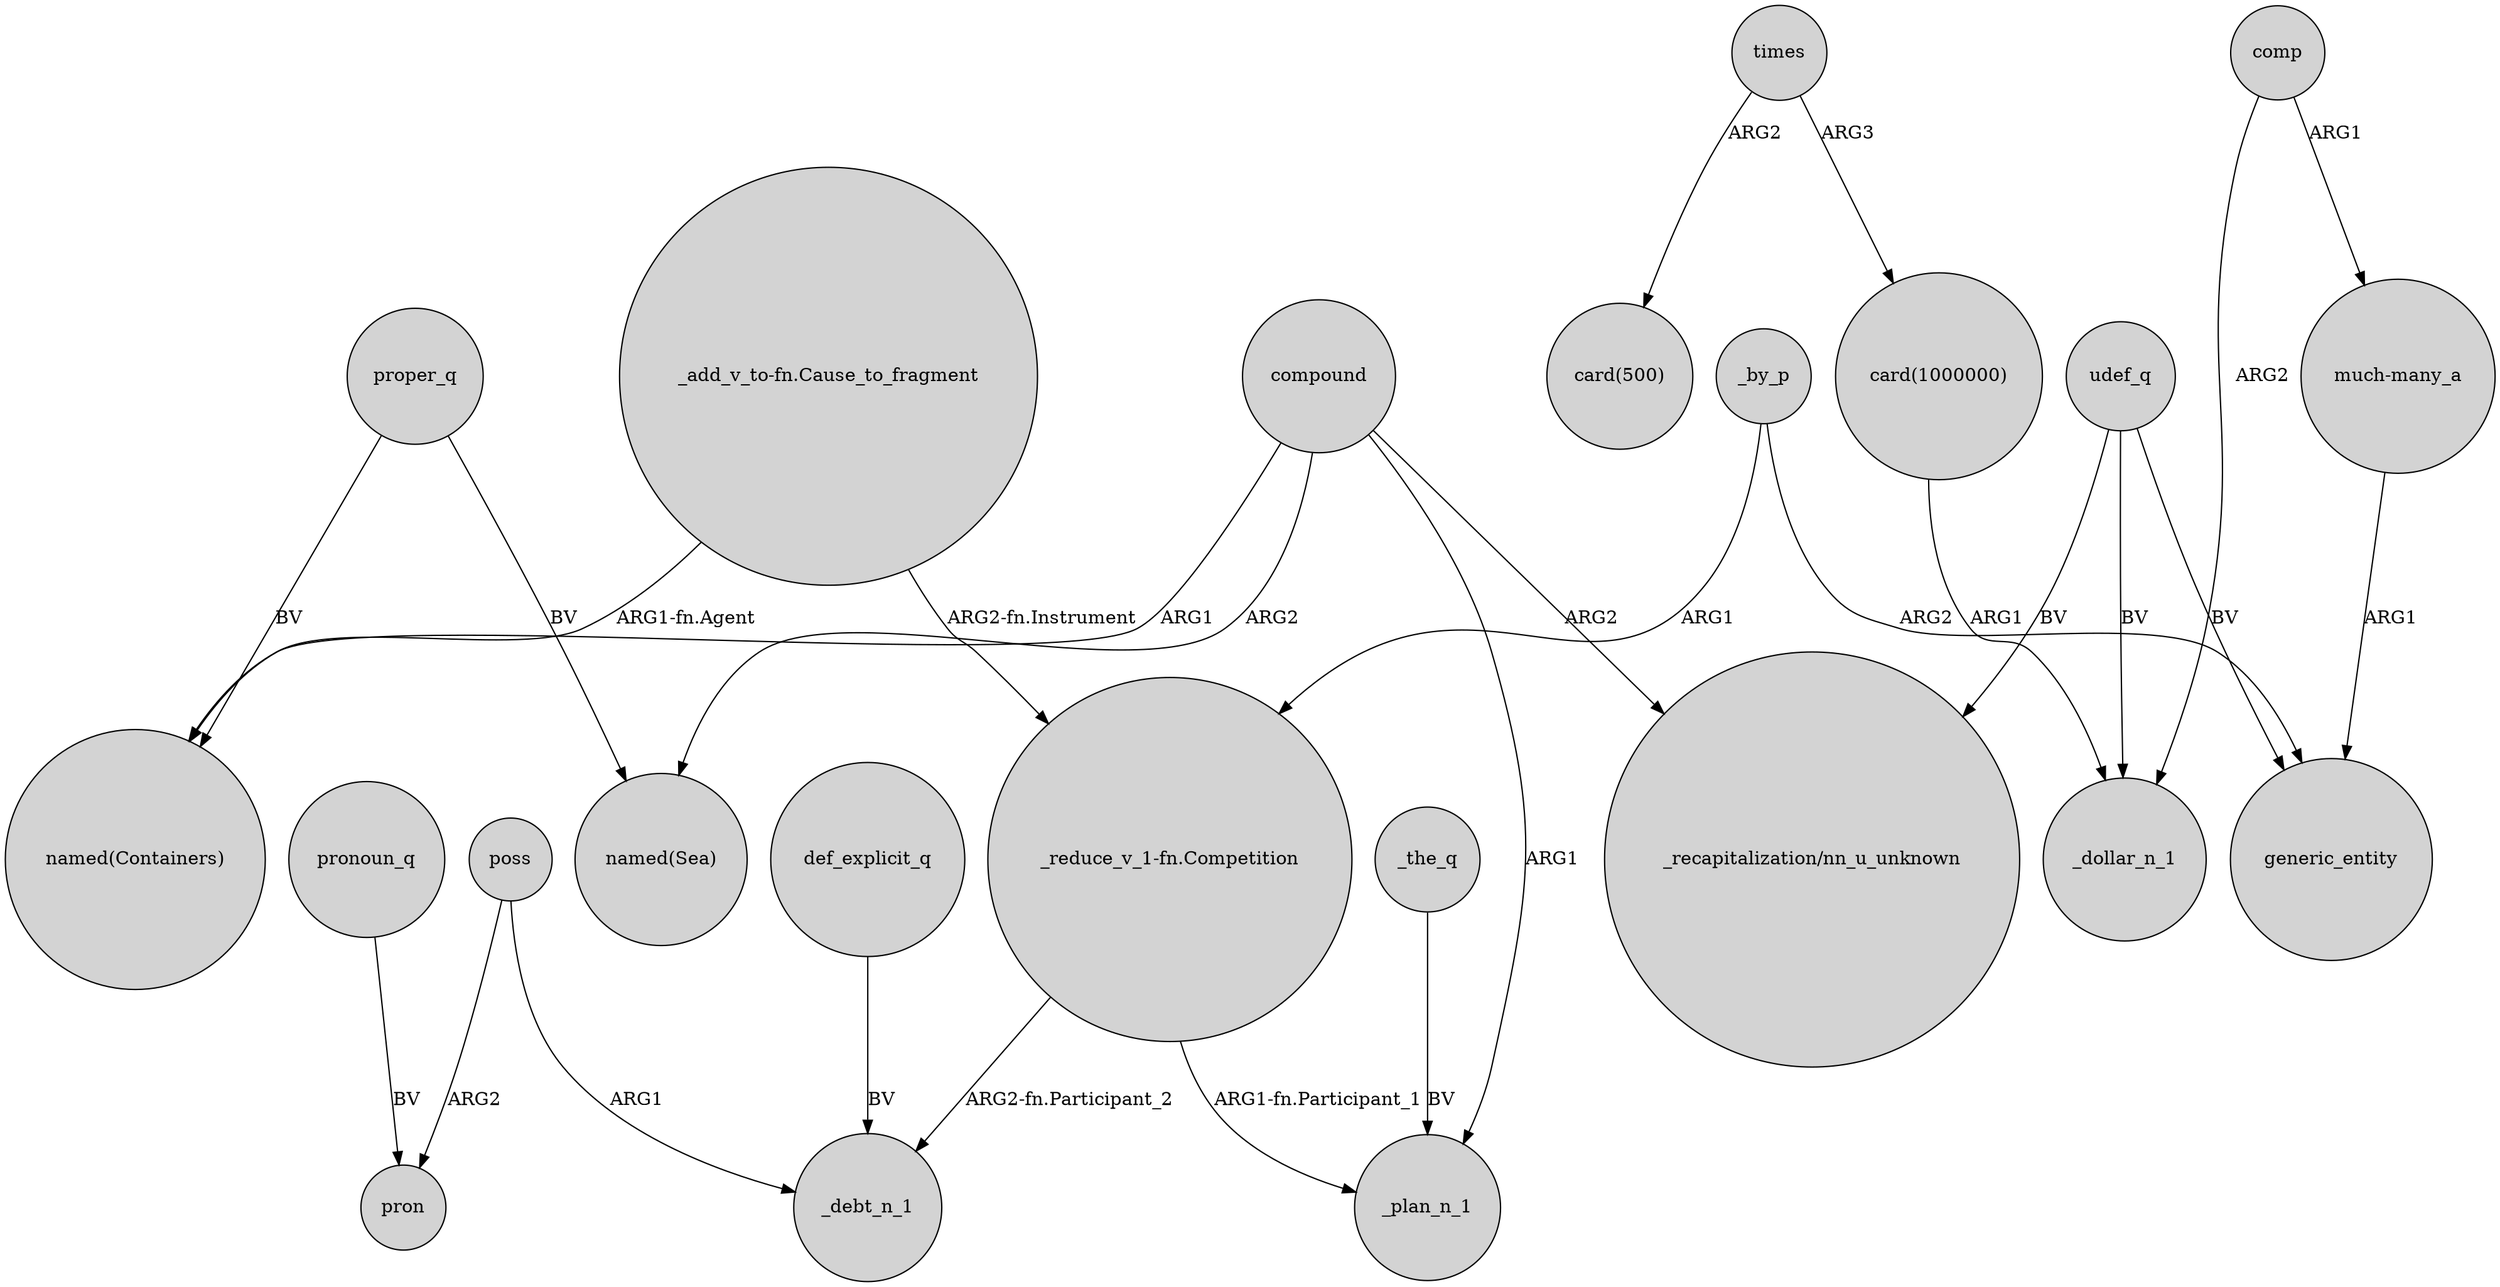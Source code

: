 digraph {
	node [shape=circle style=filled]
	"_add_v_to-fn.Cause_to_fragment" -> "_reduce_v_1-fn.Competition" [label="ARG2-fn.Instrument"]
	comp -> _dollar_n_1 [label=ARG2]
	poss -> _debt_n_1 [label=ARG1]
	times -> "card(1000000)" [label=ARG3]
	udef_q -> "_recapitalization/nn_u_unknown" [label=BV]
	def_explicit_q -> _debt_n_1 [label=BV]
	compound -> "named(Sea)" [label=ARG2]
	udef_q -> generic_entity [label=BV]
	compound -> "named(Containers)" [label=ARG1]
	pronoun_q -> pron [label=BV]
	comp -> "much-many_a" [label=ARG1]
	poss -> pron [label=ARG2]
	compound -> "_recapitalization/nn_u_unknown" [label=ARG2]
	"much-many_a" -> generic_entity [label=ARG1]
	_by_p -> generic_entity [label=ARG2]
	udef_q -> _dollar_n_1 [label=BV]
	"_reduce_v_1-fn.Competition" -> _debt_n_1 [label="ARG2-fn.Participant_2"]
	"card(1000000)" -> _dollar_n_1 [label=ARG1]
	times -> "card(500)" [label=ARG2]
	compound -> _plan_n_1 [label=ARG1]
	"_reduce_v_1-fn.Competition" -> _plan_n_1 [label="ARG1-fn.Participant_1"]
	_the_q -> _plan_n_1 [label=BV]
	"_add_v_to-fn.Cause_to_fragment" -> "named(Containers)" [label="ARG1-fn.Agent"]
	proper_q -> "named(Containers)" [label=BV]
	_by_p -> "_reduce_v_1-fn.Competition" [label=ARG1]
	proper_q -> "named(Sea)" [label=BV]
}
